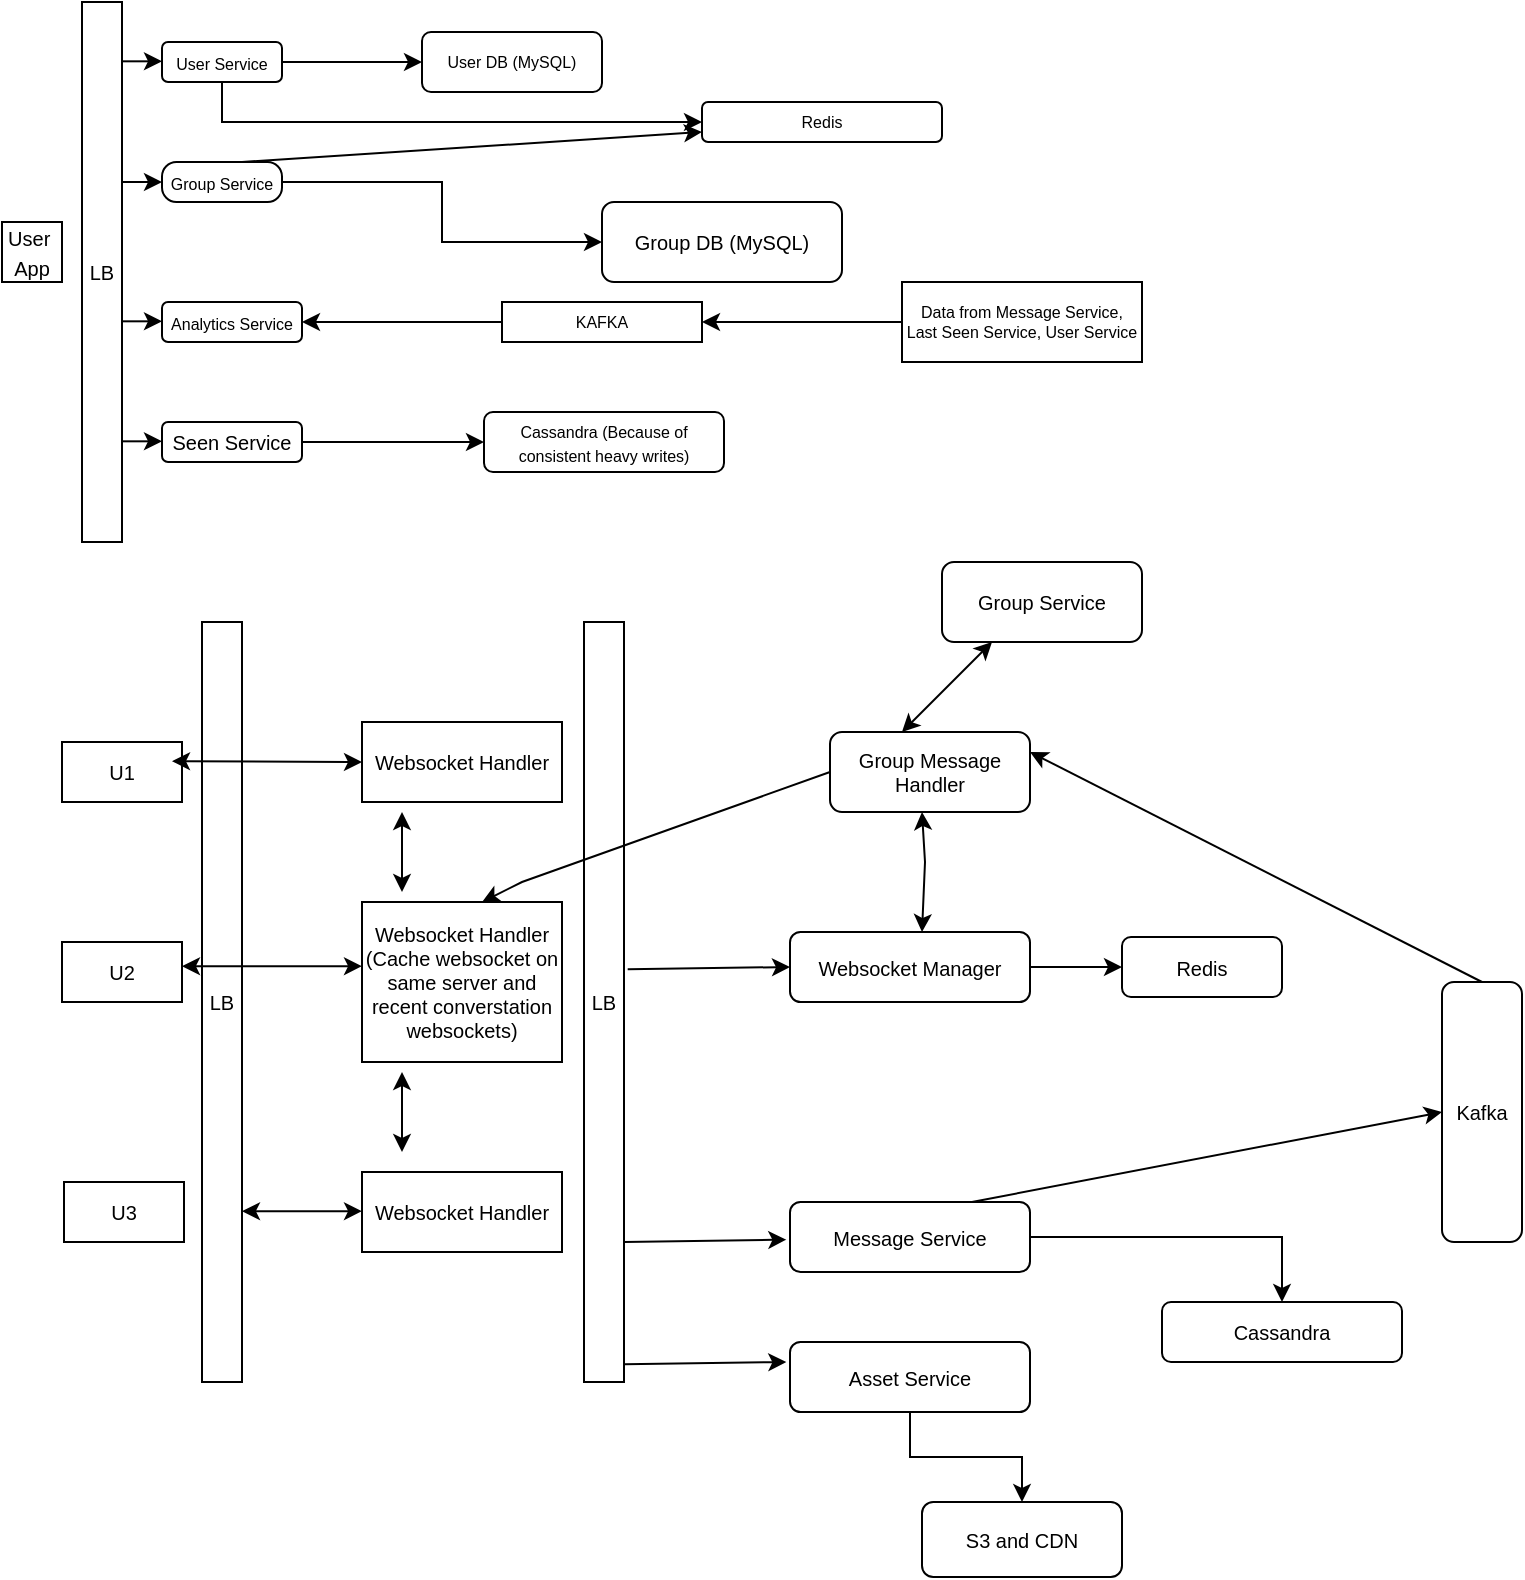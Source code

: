 <mxfile version="17.4.5" type="github">
  <diagram id="eVlmfyBbnKbI0ziyB5A3" name="Page-1">
    <mxGraphModel dx="788" dy="538" grid="1" gridSize="10" guides="1" tooltips="1" connect="1" arrows="1" fold="1" page="1" pageScale="1" pageWidth="827" pageHeight="1169" math="0" shadow="0">
      <root>
        <mxCell id="0" />
        <mxCell id="1" parent="0" />
        <mxCell id="zHIClRm8LAJx1dOIWxQz-1" value="&lt;font style=&quot;font-size: 10px&quot;&gt;User&amp;nbsp;&lt;br&gt;App&lt;/font&gt;" style="whiteSpace=wrap;html=1;aspect=fixed;" parent="1" vertex="1">
          <mxGeometry x="20" y="150" width="30" height="30" as="geometry" />
        </mxCell>
        <mxCell id="zHIClRm8LAJx1dOIWxQz-2" value="&lt;font style=&quot;font-size: 10px&quot;&gt;LB&lt;/font&gt;" style="rounded=0;whiteSpace=wrap;html=1;" parent="1" vertex="1">
          <mxGeometry x="60" y="40" width="20" height="270" as="geometry" />
        </mxCell>
        <mxCell id="zHIClRm8LAJx1dOIWxQz-4" value="" style="endArrow=classic;html=1;rounded=0;" parent="1" edge="1">
          <mxGeometry width="50" height="50" relative="1" as="geometry">
            <mxPoint x="80" y="259.66" as="sourcePoint" />
            <mxPoint x="100" y="259.66" as="targetPoint" />
          </mxGeometry>
        </mxCell>
        <mxCell id="zHIClRm8LAJx1dOIWxQz-5" value="" style="endArrow=classic;html=1;rounded=0;" parent="1" edge="1">
          <mxGeometry width="50" height="50" relative="1" as="geometry">
            <mxPoint x="80" y="69.66" as="sourcePoint" />
            <mxPoint x="100" y="69.66" as="targetPoint" />
          </mxGeometry>
        </mxCell>
        <mxCell id="zHIClRm8LAJx1dOIWxQz-6" value="" style="endArrow=classic;html=1;rounded=0;" parent="1" edge="1">
          <mxGeometry width="50" height="50" relative="1" as="geometry">
            <mxPoint x="80" y="130" as="sourcePoint" />
            <mxPoint x="100" y="130" as="targetPoint" />
          </mxGeometry>
        </mxCell>
        <mxCell id="zHIClRm8LAJx1dOIWxQz-7" value="" style="endArrow=classic;html=1;rounded=0;" parent="1" edge="1">
          <mxGeometry width="50" height="50" relative="1" as="geometry">
            <mxPoint x="80" y="199.66" as="sourcePoint" />
            <mxPoint x="100" y="199.66" as="targetPoint" />
          </mxGeometry>
        </mxCell>
        <mxCell id="zHIClRm8LAJx1dOIWxQz-19" value="" style="edgeStyle=orthogonalEdgeStyle;rounded=0;orthogonalLoop=1;jettySize=auto;html=1;fontSize=8;" parent="1" source="zHIClRm8LAJx1dOIWxQz-8" target="zHIClRm8LAJx1dOIWxQz-18" edge="1">
          <mxGeometry relative="1" as="geometry" />
        </mxCell>
        <mxCell id="zHIClRm8LAJx1dOIWxQz-8" value="&lt;font style=&quot;font-size: 8px&quot;&gt;Group Service&lt;/font&gt;" style="rounded=1;whiteSpace=wrap;html=1;fontSize=10;arcSize=36;" parent="1" vertex="1">
          <mxGeometry x="100" y="120" width="60" height="20" as="geometry" />
        </mxCell>
        <mxCell id="zHIClRm8LAJx1dOIWxQz-31" value="" style="edgeStyle=orthogonalEdgeStyle;rounded=0;orthogonalLoop=1;jettySize=auto;html=1;fontSize=8;" parent="1" source="zHIClRm8LAJx1dOIWxQz-9" target="zHIClRm8LAJx1dOIWxQz-27" edge="1">
          <mxGeometry relative="1" as="geometry" />
        </mxCell>
        <mxCell id="zHIClRm8LAJx1dOIWxQz-9" value="Seen Service" style="rounded=1;whiteSpace=wrap;html=1;fontSize=10;" parent="1" vertex="1">
          <mxGeometry x="100" y="250" width="70" height="20" as="geometry" />
        </mxCell>
        <mxCell id="zHIClRm8LAJx1dOIWxQz-11" value="&lt;font style=&quot;font-size: 8px&quot;&gt;Analytics Service&lt;/font&gt;" style="rounded=1;whiteSpace=wrap;html=1;fontSize=10;" parent="1" vertex="1">
          <mxGeometry x="100" y="190" width="70" height="20" as="geometry" />
        </mxCell>
        <mxCell id="zHIClRm8LAJx1dOIWxQz-16" value="" style="edgeStyle=orthogonalEdgeStyle;rounded=0;orthogonalLoop=1;jettySize=auto;html=1;fontSize=8;" parent="1" source="zHIClRm8LAJx1dOIWxQz-12" edge="1">
          <mxGeometry relative="1" as="geometry">
            <mxPoint x="230.0" y="70" as="targetPoint" />
          </mxGeometry>
        </mxCell>
        <mxCell id="zHIClRm8LAJx1dOIWxQz-20" value="" style="edgeStyle=orthogonalEdgeStyle;rounded=0;orthogonalLoop=1;jettySize=auto;html=1;fontSize=8;" parent="1" source="zHIClRm8LAJx1dOIWxQz-12" target="zHIClRm8LAJx1dOIWxQz-22" edge="1">
          <mxGeometry relative="1" as="geometry">
            <mxPoint x="300" y="100" as="targetPoint" />
            <Array as="points">
              <mxPoint x="130" y="100" />
            </Array>
          </mxGeometry>
        </mxCell>
        <mxCell id="zHIClRm8LAJx1dOIWxQz-12" value="&lt;span style=&quot;font-size: 8px&quot;&gt;User Service&lt;/span&gt;" style="rounded=1;whiteSpace=wrap;html=1;fontSize=10;" parent="1" vertex="1">
          <mxGeometry x="100" y="60" width="60" height="20" as="geometry" />
        </mxCell>
        <mxCell id="zHIClRm8LAJx1dOIWxQz-17" value="User DB (MySQL)" style="rounded=1;whiteSpace=wrap;html=1;fontSize=8;" parent="1" vertex="1">
          <mxGeometry x="230" y="55" width="90" height="30" as="geometry" />
        </mxCell>
        <mxCell id="zHIClRm8LAJx1dOIWxQz-18" value="Group DB (MySQL)" style="whiteSpace=wrap;html=1;fontSize=10;rounded=1;" parent="1" vertex="1">
          <mxGeometry x="320" y="140" width="120" height="40" as="geometry" />
        </mxCell>
        <mxCell id="zHIClRm8LAJx1dOIWxQz-22" value="Redis" style="rounded=1;whiteSpace=wrap;html=1;fontSize=8;" parent="1" vertex="1">
          <mxGeometry x="370" y="90" width="120" height="20" as="geometry" />
        </mxCell>
        <mxCell id="zHIClRm8LAJx1dOIWxQz-26" value="" style="endArrow=classic;html=1;rounded=0;fontSize=8;entryX=0;entryY=0.75;entryDx=0;entryDy=0;" parent="1" target="zHIClRm8LAJx1dOIWxQz-22" edge="1">
          <mxGeometry width="50" height="50" relative="1" as="geometry">
            <mxPoint x="140" y="120" as="sourcePoint" />
            <mxPoint x="170" y="90" as="targetPoint" />
          </mxGeometry>
        </mxCell>
        <mxCell id="zHIClRm8LAJx1dOIWxQz-27" value="&lt;font style=&quot;font-size: 8px&quot;&gt;Cassandra (Because of consistent heavy writes)&lt;/font&gt;" style="whiteSpace=wrap;html=1;fontSize=10;rounded=1;" parent="1" vertex="1">
          <mxGeometry x="261" y="245" width="120" height="30" as="geometry" />
        </mxCell>
        <mxCell id="zHIClRm8LAJx1dOIWxQz-32" value="" style="endArrow=classic;html=1;rounded=0;fontSize=8;entryX=1;entryY=0.5;entryDx=0;entryDy=0;" parent="1" target="zHIClRm8LAJx1dOIWxQz-11" edge="1">
          <mxGeometry width="50" height="50" relative="1" as="geometry">
            <mxPoint x="270" y="200" as="sourcePoint" />
            <mxPoint x="310" y="190" as="targetPoint" />
          </mxGeometry>
        </mxCell>
        <mxCell id="zHIClRm8LAJx1dOIWxQz-33" value="KAFKA" style="whiteSpace=wrap;html=1;fontSize=8;" parent="1" vertex="1">
          <mxGeometry x="270" y="190" width="100" height="20" as="geometry" />
        </mxCell>
        <mxCell id="zHIClRm8LAJx1dOIWxQz-35" value="" style="endArrow=classic;html=1;rounded=0;fontSize=8;" parent="1" edge="1">
          <mxGeometry width="50" height="50" relative="1" as="geometry">
            <mxPoint x="470" y="200" as="sourcePoint" />
            <mxPoint x="370" y="200" as="targetPoint" />
          </mxGeometry>
        </mxCell>
        <mxCell id="zHIClRm8LAJx1dOIWxQz-36" value="Data from Message Service, Last Seen Service, User Service" style="whiteSpace=wrap;html=1;fontSize=8;" parent="1" vertex="1">
          <mxGeometry x="470" y="180" width="120" height="40" as="geometry" />
        </mxCell>
        <mxCell id="2OkqKS03T49VDtwSmauK-1" value="&lt;font style=&quot;font-size: 10px&quot;&gt;U1&lt;/font&gt;" style="whiteSpace=wrap;html=1;fontSize=8;" vertex="1" parent="1">
          <mxGeometry x="50" y="410" width="60" height="30" as="geometry" />
        </mxCell>
        <mxCell id="2OkqKS03T49VDtwSmauK-2" value="&lt;font style=&quot;font-size: 10px&quot;&gt;U2&lt;/font&gt;" style="whiteSpace=wrap;html=1;fontSize=8;" vertex="1" parent="1">
          <mxGeometry x="50" y="510" width="60" height="30" as="geometry" />
        </mxCell>
        <mxCell id="2OkqKS03T49VDtwSmauK-3" value="&lt;font style=&quot;font-size: 10px&quot;&gt;U3&lt;/font&gt;" style="whiteSpace=wrap;html=1;fontSize=8;" vertex="1" parent="1">
          <mxGeometry x="51" y="630" width="60" height="30" as="geometry" />
        </mxCell>
        <mxCell id="2OkqKS03T49VDtwSmauK-4" value="&lt;font style=&quot;font-size: 10px&quot;&gt;LB&lt;/font&gt;" style="rounded=0;whiteSpace=wrap;html=1;" vertex="1" parent="1">
          <mxGeometry x="120" y="350" width="20" height="380" as="geometry" />
        </mxCell>
        <mxCell id="2OkqKS03T49VDtwSmauK-6" value="Websocket Handler" style="whiteSpace=wrap;html=1;fontSize=10;" vertex="1" parent="1">
          <mxGeometry x="200" y="400" width="100" height="40" as="geometry" />
        </mxCell>
        <mxCell id="2OkqKS03T49VDtwSmauK-9" value="" style="endArrow=classic;startArrow=classic;html=1;rounded=0;fontSize=10;entryX=0;entryY=0.5;entryDx=0;entryDy=0;" edge="1" parent="1" target="2OkqKS03T49VDtwSmauK-6">
          <mxGeometry width="50" height="50" relative="1" as="geometry">
            <mxPoint x="105" y="419.58" as="sourcePoint" />
            <mxPoint x="165" y="419.58" as="targetPoint" />
          </mxGeometry>
        </mxCell>
        <mxCell id="2OkqKS03T49VDtwSmauK-12" value="" style="endArrow=classic;startArrow=classic;html=1;rounded=0;fontSize=10;entryX=0;entryY=0.401;entryDx=0;entryDy=0;entryPerimeter=0;" edge="1" parent="1" target="2OkqKS03T49VDtwSmauK-14">
          <mxGeometry width="50" height="50" relative="1" as="geometry">
            <mxPoint x="110" y="522.08" as="sourcePoint" />
            <mxPoint x="170" y="522.08" as="targetPoint" />
            <Array as="points">
              <mxPoint x="150" y="522.08" />
            </Array>
          </mxGeometry>
        </mxCell>
        <mxCell id="2OkqKS03T49VDtwSmauK-13" value="" style="endArrow=classic;startArrow=classic;html=1;rounded=0;fontSize=10;" edge="1" parent="1">
          <mxGeometry width="50" height="50" relative="1" as="geometry">
            <mxPoint x="140" y="644.58" as="sourcePoint" />
            <mxPoint x="200" y="644.58" as="targetPoint" />
            <Array as="points">
              <mxPoint x="180" y="644.58" />
            </Array>
          </mxGeometry>
        </mxCell>
        <mxCell id="2OkqKS03T49VDtwSmauK-14" value="Websocket Handler&lt;br&gt;(Cache websocket on same server and recent converstation websockets)" style="whiteSpace=wrap;html=1;fontSize=10;" vertex="1" parent="1">
          <mxGeometry x="200" y="490" width="100" height="80" as="geometry" />
        </mxCell>
        <mxCell id="2OkqKS03T49VDtwSmauK-15" value="Websocket Handler" style="whiteSpace=wrap;html=1;fontSize=10;" vertex="1" parent="1">
          <mxGeometry x="200" y="625" width="100" height="40" as="geometry" />
        </mxCell>
        <mxCell id="2OkqKS03T49VDtwSmauK-16" value="&lt;font style=&quot;font-size: 10px&quot;&gt;LB&lt;/font&gt;" style="rounded=0;whiteSpace=wrap;html=1;" vertex="1" parent="1">
          <mxGeometry x="311" y="350" width="20" height="380" as="geometry" />
        </mxCell>
        <mxCell id="2OkqKS03T49VDtwSmauK-19" value="" style="edgeStyle=orthogonalEdgeStyle;rounded=0;orthogonalLoop=1;jettySize=auto;html=1;fontSize=10;" edge="1" parent="1" source="2OkqKS03T49VDtwSmauK-17" target="2OkqKS03T49VDtwSmauK-18">
          <mxGeometry relative="1" as="geometry" />
        </mxCell>
        <mxCell id="2OkqKS03T49VDtwSmauK-17" value="Websocket Manager" style="rounded=1;whiteSpace=wrap;html=1;fontSize=10;" vertex="1" parent="1">
          <mxGeometry x="414" y="505" width="120" height="35" as="geometry" />
        </mxCell>
        <mxCell id="2OkqKS03T49VDtwSmauK-18" value="Redis" style="whiteSpace=wrap;html=1;fontSize=10;rounded=1;" vertex="1" parent="1">
          <mxGeometry x="580" y="507.5" width="80" height="30" as="geometry" />
        </mxCell>
        <mxCell id="2OkqKS03T49VDtwSmauK-20" value="" style="endArrow=classic;html=1;rounded=0;fontSize=10;entryX=0;entryY=0.5;entryDx=0;entryDy=0;exitX=1.092;exitY=0.457;exitDx=0;exitDy=0;exitPerimeter=0;" edge="1" parent="1" source="2OkqKS03T49VDtwSmauK-16" target="2OkqKS03T49VDtwSmauK-17">
          <mxGeometry width="50" height="50" relative="1" as="geometry">
            <mxPoint x="310" y="570" as="sourcePoint" />
            <mxPoint x="360" y="520" as="targetPoint" />
          </mxGeometry>
        </mxCell>
        <mxCell id="2OkqKS03T49VDtwSmauK-21" value="" style="endArrow=classic;html=1;rounded=0;fontSize=10;entryX=0;entryY=0.5;entryDx=0;entryDy=0;exitX=1.092;exitY=0.457;exitDx=0;exitDy=0;exitPerimeter=0;" edge="1" parent="1">
          <mxGeometry width="50" height="50" relative="1" as="geometry">
            <mxPoint x="331.0" y="660.0" as="sourcePoint" />
            <mxPoint x="412.16" y="658.84" as="targetPoint" />
          </mxGeometry>
        </mxCell>
        <mxCell id="2OkqKS03T49VDtwSmauK-22" value="" style="endArrow=classic;html=1;rounded=0;fontSize=10;entryX=0;entryY=0.5;entryDx=0;entryDy=0;exitX=1.092;exitY=0.457;exitDx=0;exitDy=0;exitPerimeter=0;" edge="1" parent="1">
          <mxGeometry width="50" height="50" relative="1" as="geometry">
            <mxPoint x="331.0" y="721.16" as="sourcePoint" />
            <mxPoint x="412.16" y="720" as="targetPoint" />
          </mxGeometry>
        </mxCell>
        <mxCell id="2OkqKS03T49VDtwSmauK-25" value="" style="edgeStyle=orthogonalEdgeStyle;rounded=0;orthogonalLoop=1;jettySize=auto;html=1;fontSize=10;" edge="1" parent="1" source="2OkqKS03T49VDtwSmauK-23" target="2OkqKS03T49VDtwSmauK-24">
          <mxGeometry relative="1" as="geometry" />
        </mxCell>
        <mxCell id="2OkqKS03T49VDtwSmauK-23" value="Asset Service" style="rounded=1;whiteSpace=wrap;html=1;fontSize=10;" vertex="1" parent="1">
          <mxGeometry x="414" y="710" width="120" height="35" as="geometry" />
        </mxCell>
        <mxCell id="2OkqKS03T49VDtwSmauK-24" value="S3 and CDN" style="whiteSpace=wrap;html=1;fontSize=10;rounded=1;" vertex="1" parent="1">
          <mxGeometry x="480" y="790" width="100" height="37.5" as="geometry" />
        </mxCell>
        <mxCell id="2OkqKS03T49VDtwSmauK-29" value="" style="edgeStyle=orthogonalEdgeStyle;rounded=0;orthogonalLoop=1;jettySize=auto;html=1;fontSize=10;" edge="1" parent="1" source="2OkqKS03T49VDtwSmauK-27" target="2OkqKS03T49VDtwSmauK-28">
          <mxGeometry relative="1" as="geometry" />
        </mxCell>
        <mxCell id="2OkqKS03T49VDtwSmauK-27" value="Message Service" style="rounded=1;whiteSpace=wrap;html=1;fontSize=10;" vertex="1" parent="1">
          <mxGeometry x="414" y="640" width="120" height="35" as="geometry" />
        </mxCell>
        <mxCell id="2OkqKS03T49VDtwSmauK-28" value="Cassandra" style="whiteSpace=wrap;html=1;fontSize=10;rounded=1;" vertex="1" parent="1">
          <mxGeometry x="600" y="690" width="120" height="30" as="geometry" />
        </mxCell>
        <mxCell id="2OkqKS03T49VDtwSmauK-31" value="" style="endArrow=classic;html=1;rounded=0;fontSize=10;entryX=0;entryY=0.5;entryDx=0;entryDy=0;" edge="1" parent="1" target="2OkqKS03T49VDtwSmauK-32">
          <mxGeometry width="50" height="50" relative="1" as="geometry">
            <mxPoint x="505" y="640" as="sourcePoint" />
            <mxPoint x="730" y="600" as="targetPoint" />
          </mxGeometry>
        </mxCell>
        <mxCell id="2OkqKS03T49VDtwSmauK-32" value="Kafka" style="rounded=1;whiteSpace=wrap;html=1;fontSize=10;" vertex="1" parent="1">
          <mxGeometry x="740" y="530" width="40" height="130" as="geometry" />
        </mxCell>
        <mxCell id="2OkqKS03T49VDtwSmauK-33" value="Group Service" style="rounded=1;whiteSpace=wrap;html=1;fontSize=10;" vertex="1" parent="1">
          <mxGeometry x="490" y="320" width="100" height="40" as="geometry" />
        </mxCell>
        <mxCell id="2OkqKS03T49VDtwSmauK-34" value="Group Message Handler" style="rounded=1;whiteSpace=wrap;html=1;fontSize=10;" vertex="1" parent="1">
          <mxGeometry x="434" y="405" width="100" height="40" as="geometry" />
        </mxCell>
        <mxCell id="2OkqKS03T49VDtwSmauK-35" value="" style="endArrow=classic;startArrow=classic;html=1;rounded=0;fontSize=10;entryX=0.25;entryY=1;entryDx=0;entryDy=0;" edge="1" parent="1" target="2OkqKS03T49VDtwSmauK-33">
          <mxGeometry width="50" height="50" relative="1" as="geometry">
            <mxPoint x="470" y="405" as="sourcePoint" />
            <mxPoint x="520" y="355" as="targetPoint" />
            <Array as="points">
              <mxPoint x="500" y="375" />
            </Array>
          </mxGeometry>
        </mxCell>
        <mxCell id="2OkqKS03T49VDtwSmauK-37" value="" style="endArrow=classic;startArrow=classic;html=1;rounded=0;fontSize=10;" edge="1" parent="1">
          <mxGeometry width="50" height="50" relative="1" as="geometry">
            <mxPoint x="480" y="505" as="sourcePoint" />
            <mxPoint x="480" y="445" as="targetPoint" />
            <Array as="points">
              <mxPoint x="481.5" y="470" />
            </Array>
          </mxGeometry>
        </mxCell>
        <mxCell id="2OkqKS03T49VDtwSmauK-38" value="" style="endArrow=classic;html=1;rounded=0;fontSize=10;entryX=1;entryY=0.25;entryDx=0;entryDy=0;exitX=0.5;exitY=0;exitDx=0;exitDy=0;" edge="1" parent="1" source="2OkqKS03T49VDtwSmauK-32" target="2OkqKS03T49VDtwSmauK-34">
          <mxGeometry width="50" height="50" relative="1" as="geometry">
            <mxPoint x="630" y="450" as="sourcePoint" />
            <mxPoint x="680" y="400" as="targetPoint" />
          </mxGeometry>
        </mxCell>
        <mxCell id="2OkqKS03T49VDtwSmauK-39" value="" style="endArrow=classic;html=1;rounded=0;fontSize=10;entryX=0.6;entryY=0;entryDx=0;entryDy=0;entryPerimeter=0;exitX=0;exitY=0.5;exitDx=0;exitDy=0;" edge="1" parent="1" source="2OkqKS03T49VDtwSmauK-34" target="2OkqKS03T49VDtwSmauK-14">
          <mxGeometry width="50" height="50" relative="1" as="geometry">
            <mxPoint x="430" y="430" as="sourcePoint" />
            <mxPoint x="261" y="470" as="targetPoint" />
            <Array as="points">
              <mxPoint x="280" y="480" />
            </Array>
          </mxGeometry>
        </mxCell>
        <mxCell id="2OkqKS03T49VDtwSmauK-40" value="" style="endArrow=classic;startArrow=classic;html=1;rounded=0;fontSize=10;" edge="1" parent="1">
          <mxGeometry width="50" height="50" relative="1" as="geometry">
            <mxPoint x="220" y="485" as="sourcePoint" />
            <mxPoint x="220" y="445" as="targetPoint" />
            <Array as="points" />
          </mxGeometry>
        </mxCell>
        <mxCell id="2OkqKS03T49VDtwSmauK-42" value="" style="endArrow=classic;startArrow=classic;html=1;rounded=0;fontSize=10;" edge="1" parent="1">
          <mxGeometry width="50" height="50" relative="1" as="geometry">
            <mxPoint x="220" y="615" as="sourcePoint" />
            <mxPoint x="220" y="575" as="targetPoint" />
            <Array as="points" />
          </mxGeometry>
        </mxCell>
      </root>
    </mxGraphModel>
  </diagram>
</mxfile>
